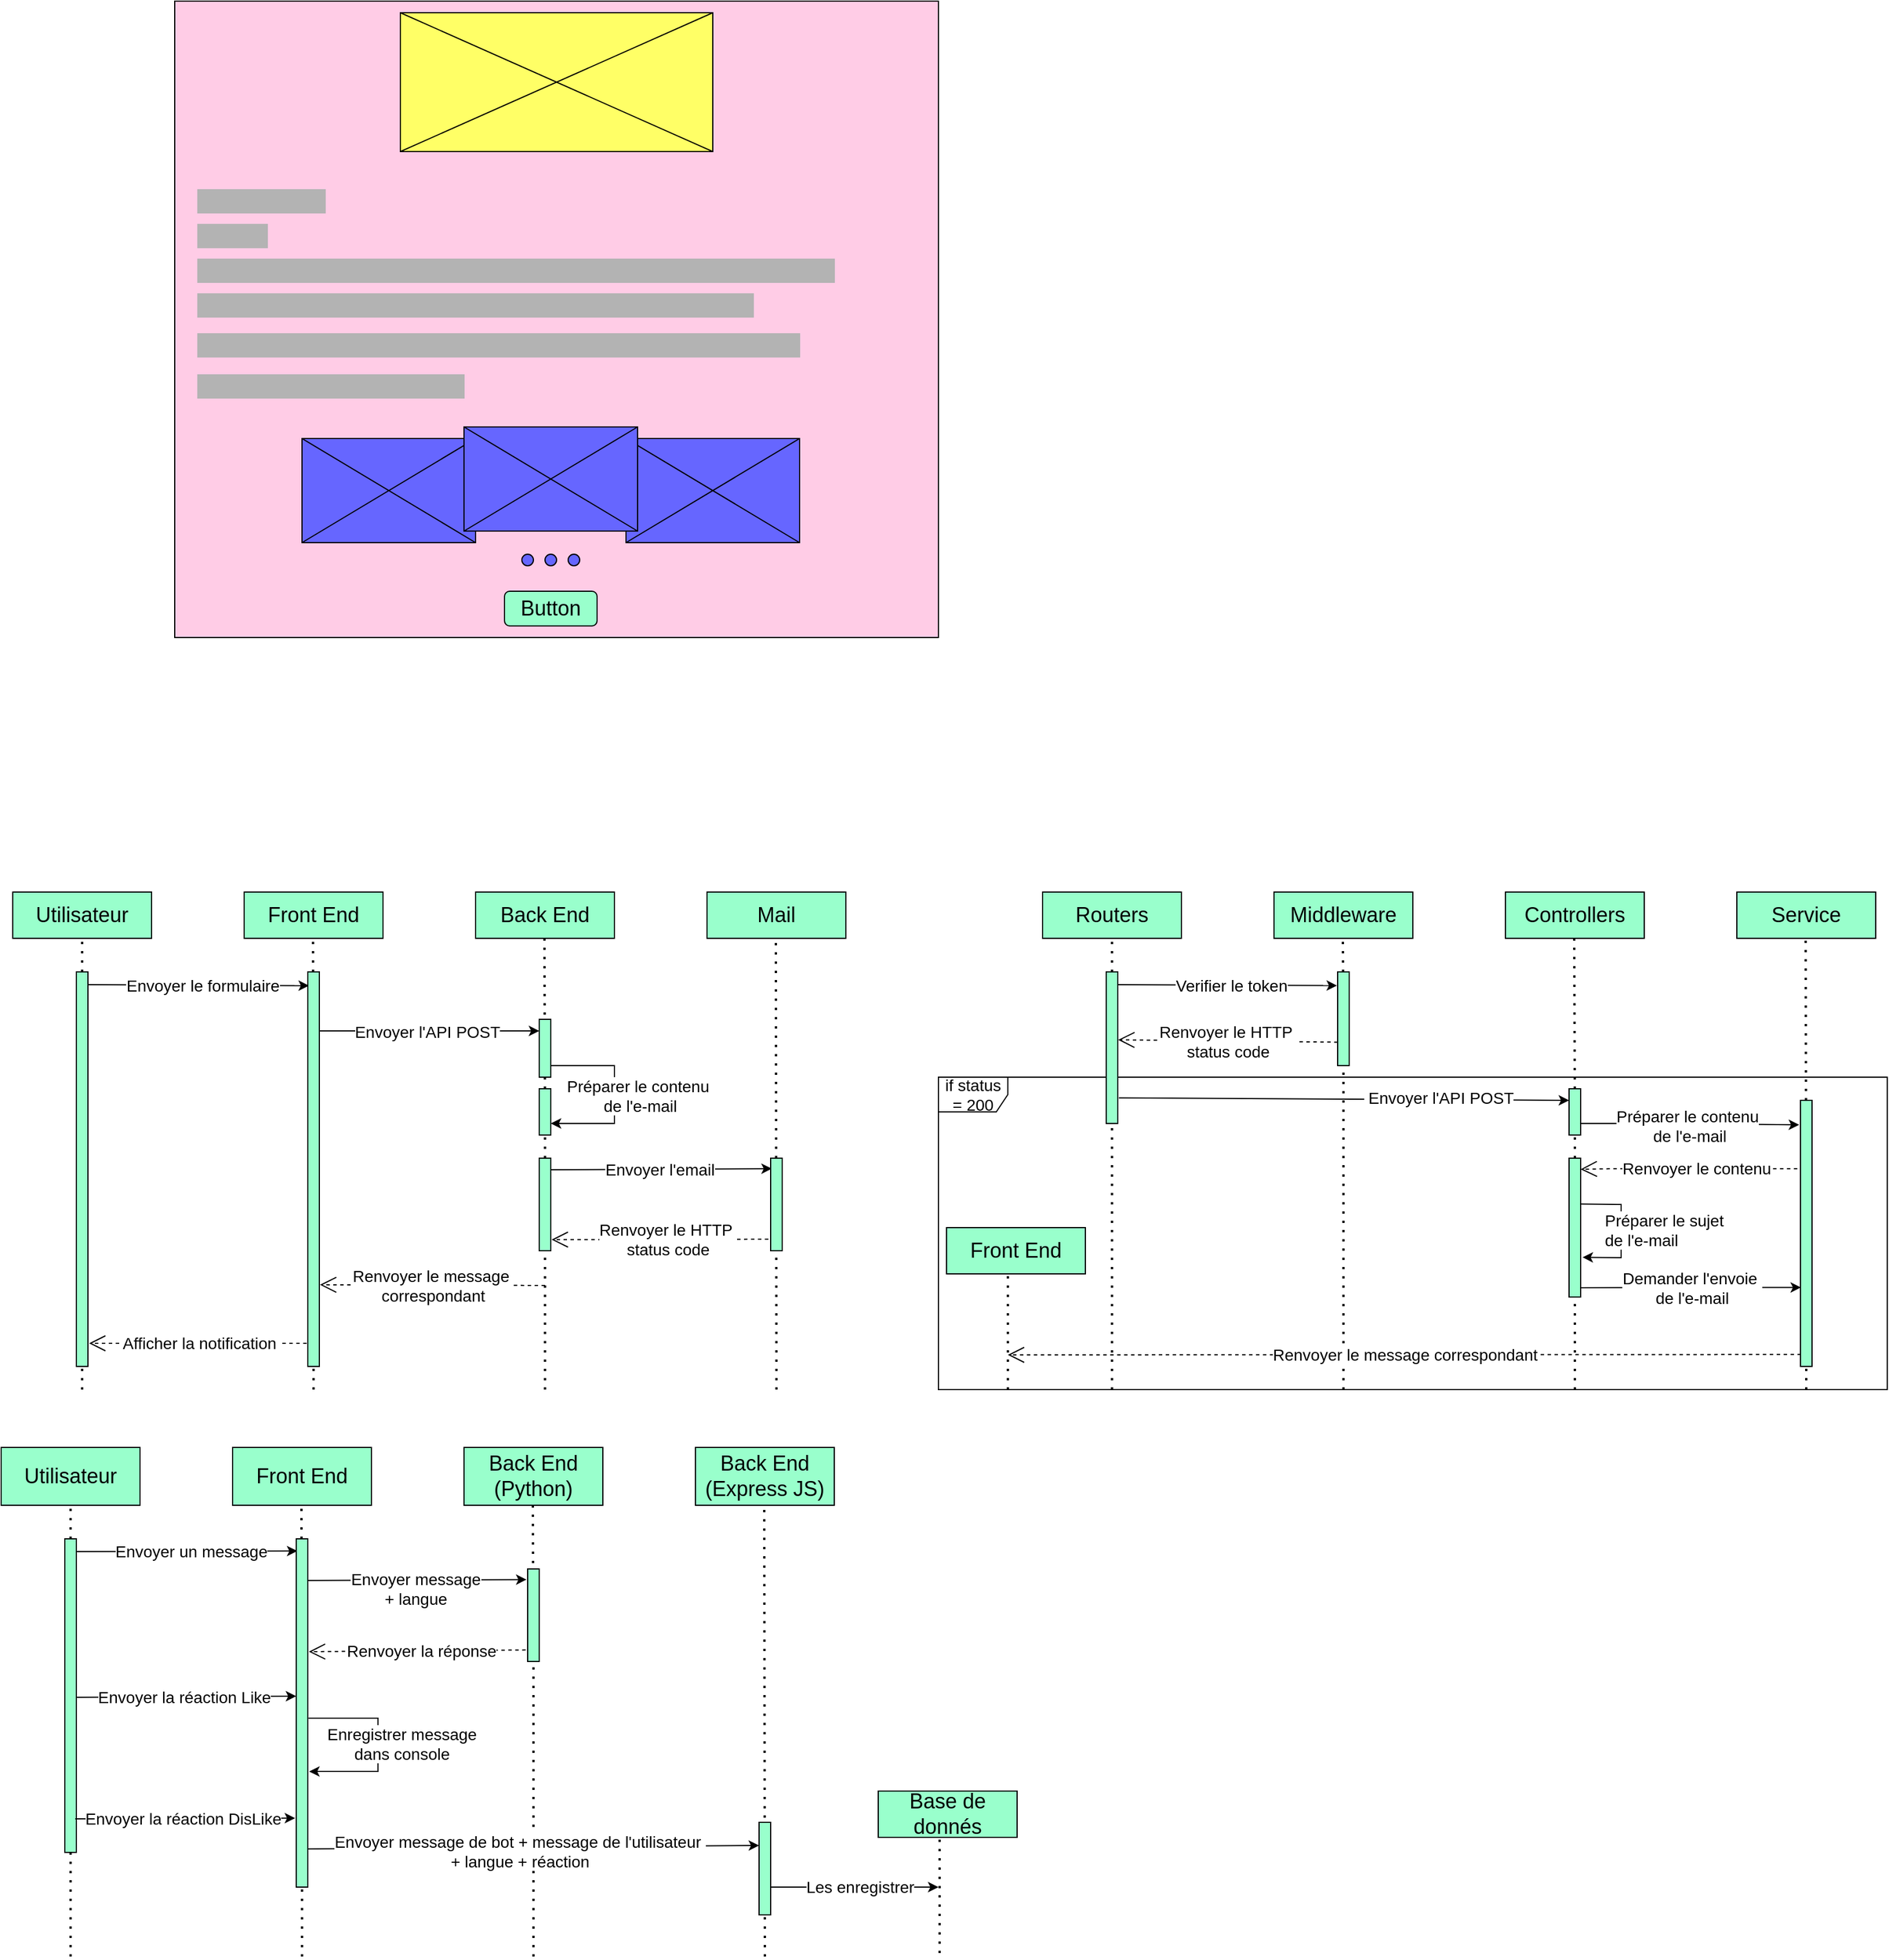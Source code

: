 <mxfile version="24.8.3">
  <diagram name="Page-1" id="DDaQgIQH233jBIQd-hjK">
    <mxGraphModel dx="1183" dy="573" grid="1" gridSize="10" guides="1" tooltips="1" connect="1" arrows="1" fold="1" page="1" pageScale="1" pageWidth="827" pageHeight="1169" math="0" shadow="0">
      <root>
        <mxCell id="0" />
        <mxCell id="1" parent="0" />
        <mxCell id="1QimMM6IlBY8U48vd7Y9-74" value="&lt;font style=&quot;font-size: 14px;&quot;&gt;Renvoyer le contenu&lt;/font&gt;" style="endArrow=open;endSize=12;dashed=1;html=1;rounded=0;entryX=1.073;entryY=0.88;entryDx=0;entryDy=0;entryPerimeter=0;" parent="1" edge="1">
          <mxGeometry width="160" relative="1" as="geometry">
            <mxPoint x="1634.27" y="1279.17" as="sourcePoint" />
            <mxPoint x="1435" y="1279.57" as="targetPoint" />
            <Array as="points">
              <mxPoint x="1459.27" y="1279.17" />
            </Array>
          </mxGeometry>
        </mxCell>
        <mxCell id="1QimMM6IlBY8U48vd7Y9-89" value="&lt;font style=&quot;font-size: 14px;&quot;&gt;if status = 200&lt;/font&gt;" style="shape=umlFrame;whiteSpace=wrap;html=1;pointerEvents=0;" parent="1" vertex="1">
          <mxGeometry x="880" y="1200" width="820" height="270" as="geometry" />
        </mxCell>
        <mxCell id="1QimMM6IlBY8U48vd7Y9-1" value="" style="rounded=0;whiteSpace=wrap;html=1;fillColor=#FFCCE6;" parent="1" vertex="1">
          <mxGeometry x="220" y="270" width="660" height="550" as="geometry" />
        </mxCell>
        <mxCell id="1QimMM6IlBY8U48vd7Y9-12" value="" style="rounded=0;whiteSpace=wrap;html=1;fillColor=#6666FF;" parent="1" vertex="1">
          <mxGeometry x="330" y="648" width="150" height="90" as="geometry" />
        </mxCell>
        <mxCell id="1QimMM6IlBY8U48vd7Y9-2" value="" style="rounded=0;whiteSpace=wrap;html=1;fillColor=#FFFF66;" parent="1" vertex="1">
          <mxGeometry x="415" y="280" width="270" height="120" as="geometry" />
        </mxCell>
        <mxCell id="1QimMM6IlBY8U48vd7Y9-3" value="" style="endArrow=none;html=1;rounded=0;exitX=0;exitY=1;exitDx=0;exitDy=0;entryX=1;entryY=0;entryDx=0;entryDy=0;" parent="1" source="1QimMM6IlBY8U48vd7Y9-2" target="1QimMM6IlBY8U48vd7Y9-2" edge="1">
          <mxGeometry width="50" height="50" relative="1" as="geometry">
            <mxPoint x="460" y="350" as="sourcePoint" />
            <mxPoint x="510" y="300" as="targetPoint" />
          </mxGeometry>
        </mxCell>
        <mxCell id="1QimMM6IlBY8U48vd7Y9-4" value="" style="endArrow=none;html=1;rounded=0;entryX=0;entryY=0;entryDx=0;entryDy=0;exitX=1;exitY=1;exitDx=0;exitDy=0;" parent="1" source="1QimMM6IlBY8U48vd7Y9-2" target="1QimMM6IlBY8U48vd7Y9-2" edge="1">
          <mxGeometry width="50" height="50" relative="1" as="geometry">
            <mxPoint x="540" y="380" as="sourcePoint" />
            <mxPoint x="590" y="330" as="targetPoint" />
          </mxGeometry>
        </mxCell>
        <mxCell id="1QimMM6IlBY8U48vd7Y9-5" value="" style="rounded=0;whiteSpace=wrap;html=1;strokeColor=#B3B3B3;fillColor=#B3B3B3;" parent="1" vertex="1">
          <mxGeometry x="240" y="433" width="110" height="20" as="geometry" />
        </mxCell>
        <mxCell id="1QimMM6IlBY8U48vd7Y9-6" value="" style="rounded=0;whiteSpace=wrap;html=1;strokeColor=#B3B3B3;fillColor=#B3B3B3;" parent="1" vertex="1">
          <mxGeometry x="240" y="463" width="60" height="20" as="geometry" />
        </mxCell>
        <mxCell id="1QimMM6IlBY8U48vd7Y9-7" value="" style="rounded=0;whiteSpace=wrap;html=1;strokeColor=#B3B3B3;fillColor=#B3B3B3;" parent="1" vertex="1">
          <mxGeometry x="240" y="493" width="550" height="20" as="geometry" />
        </mxCell>
        <mxCell id="1QimMM6IlBY8U48vd7Y9-8" value="" style="rounded=0;whiteSpace=wrap;html=1;fillColor=#B3B3B3;strokeColor=#B3B3B3;" parent="1" vertex="1">
          <mxGeometry x="240" y="523" width="480" height="20" as="geometry" />
        </mxCell>
        <mxCell id="1QimMM6IlBY8U48vd7Y9-9" value="" style="rounded=0;whiteSpace=wrap;html=1;fillColor=#B3B3B3;strokeColor=#B3B3B3;" parent="1" vertex="1">
          <mxGeometry x="240" y="557.5" width="520" height="20" as="geometry" />
        </mxCell>
        <mxCell id="1QimMM6IlBY8U48vd7Y9-10" value="" style="rounded=0;whiteSpace=wrap;html=1;fillColor=#B3B3B3;strokeColor=#B3B3B3;" parent="1" vertex="1">
          <mxGeometry x="240" y="593" width="230" height="20" as="geometry" />
        </mxCell>
        <mxCell id="1QimMM6IlBY8U48vd7Y9-13" value="" style="rounded=0;whiteSpace=wrap;html=1;fillColor=#6666FF;" parent="1" vertex="1">
          <mxGeometry x="610" y="648" width="150" height="90" as="geometry" />
        </mxCell>
        <mxCell id="1QimMM6IlBY8U48vd7Y9-15" value="" style="endArrow=none;html=1;rounded=0;exitX=0;exitY=1;exitDx=0;exitDy=0;entryX=1;entryY=0;entryDx=0;entryDy=0;" parent="1" source="1QimMM6IlBY8U48vd7Y9-12" target="1QimMM6IlBY8U48vd7Y9-12" edge="1">
          <mxGeometry width="50" height="50" relative="1" as="geometry">
            <mxPoint x="360" y="728" as="sourcePoint" />
            <mxPoint x="410" y="678" as="targetPoint" />
          </mxGeometry>
        </mxCell>
        <mxCell id="1QimMM6IlBY8U48vd7Y9-16" value="" style="endArrow=none;html=1;rounded=0;exitX=0;exitY=1;exitDx=0;exitDy=0;entryX=1;entryY=0;entryDx=0;entryDy=0;" parent="1" edge="1">
          <mxGeometry width="50" height="50" relative="1" as="geometry">
            <mxPoint x="610" y="738" as="sourcePoint" />
            <mxPoint x="760" y="648" as="targetPoint" />
          </mxGeometry>
        </mxCell>
        <mxCell id="1QimMM6IlBY8U48vd7Y9-20" value="" style="endArrow=none;html=1;rounded=0;exitX=1;exitY=1;exitDx=0;exitDy=0;entryX=0;entryY=0;entryDx=0;entryDy=0;" parent="1" source="1QimMM6IlBY8U48vd7Y9-13" target="1QimMM6IlBY8U48vd7Y9-13" edge="1">
          <mxGeometry width="50" height="50" relative="1" as="geometry">
            <mxPoint x="780" y="748" as="sourcePoint" />
            <mxPoint x="630" y="658" as="targetPoint" />
          </mxGeometry>
        </mxCell>
        <mxCell id="1QimMM6IlBY8U48vd7Y9-11" value="" style="rounded=0;whiteSpace=wrap;html=1;fillColor=#6666FF;" parent="1" vertex="1">
          <mxGeometry x="470" y="638" width="150" height="90" as="geometry" />
        </mxCell>
        <mxCell id="1QimMM6IlBY8U48vd7Y9-17" value="" style="endArrow=none;html=1;rounded=0;exitX=0;exitY=1;exitDx=0;exitDy=0;entryX=1;entryY=0;entryDx=0;entryDy=0;" parent="1" target="1QimMM6IlBY8U48vd7Y9-11" edge="1">
          <mxGeometry width="50" height="50" relative="1" as="geometry">
            <mxPoint x="470" y="728" as="sourcePoint" />
            <mxPoint x="620" y="638" as="targetPoint" />
          </mxGeometry>
        </mxCell>
        <mxCell id="1QimMM6IlBY8U48vd7Y9-18" value="" style="endArrow=none;html=1;rounded=0;exitX=1;exitY=1;exitDx=0;exitDy=0;entryX=0;entryY=0;entryDx=0;entryDy=0;" parent="1" source="1QimMM6IlBY8U48vd7Y9-12" target="1QimMM6IlBY8U48vd7Y9-12" edge="1">
          <mxGeometry width="50" height="50" relative="1" as="geometry">
            <mxPoint x="360" y="718" as="sourcePoint" />
            <mxPoint x="410" y="668" as="targetPoint" />
          </mxGeometry>
        </mxCell>
        <mxCell id="1QimMM6IlBY8U48vd7Y9-19" value="" style="endArrow=none;html=1;rounded=0;exitX=1;exitY=1;exitDx=0;exitDy=0;entryX=0;entryY=0;entryDx=0;entryDy=0;" parent="1" edge="1">
          <mxGeometry width="50" height="50" relative="1" as="geometry">
            <mxPoint x="620" y="728" as="sourcePoint" />
            <mxPoint x="470" y="638" as="targetPoint" />
          </mxGeometry>
        </mxCell>
        <mxCell id="1QimMM6IlBY8U48vd7Y9-25" value="" style="group;fillColor=none;strokeColor=#FFCCE6;" parent="1" vertex="1" connectable="0">
          <mxGeometry x="520" y="748" width="50" height="10" as="geometry" />
        </mxCell>
        <mxCell id="1QimMM6IlBY8U48vd7Y9-21" value="" style="ellipse;whiteSpace=wrap;html=1;aspect=fixed;fillColor=#6666FF;" parent="1QimMM6IlBY8U48vd7Y9-25" vertex="1">
          <mxGeometry width="10" height="10" as="geometry" />
        </mxCell>
        <mxCell id="1QimMM6IlBY8U48vd7Y9-22" value="" style="ellipse;whiteSpace=wrap;html=1;aspect=fixed;fillColor=#6666FF;" parent="1QimMM6IlBY8U48vd7Y9-25" vertex="1">
          <mxGeometry x="20" width="10" height="10" as="geometry" />
        </mxCell>
        <mxCell id="1QimMM6IlBY8U48vd7Y9-23" value="" style="ellipse;whiteSpace=wrap;html=1;aspect=fixed;fillColor=#6666FF;" parent="1QimMM6IlBY8U48vd7Y9-25" vertex="1">
          <mxGeometry x="40" width="10" height="10" as="geometry" />
        </mxCell>
        <mxCell id="1QimMM6IlBY8U48vd7Y9-26" value="&lt;font style=&quot;font-size: 18px;&quot;&gt;Button&lt;/font&gt;" style="rounded=1;whiteSpace=wrap;html=1;fillColor=#99FFCC;" parent="1" vertex="1">
          <mxGeometry x="505" y="780" width="80" height="30" as="geometry" />
        </mxCell>
        <mxCell id="1QimMM6IlBY8U48vd7Y9-28" value="&lt;font style=&quot;font-size: 18px;&quot;&gt;Utilisateur&lt;/font&gt;" style="rounded=0;whiteSpace=wrap;html=1;fillColor=#99FFCC;" parent="1" vertex="1">
          <mxGeometry x="80" y="1040" width="120" height="40" as="geometry" />
        </mxCell>
        <mxCell id="1QimMM6IlBY8U48vd7Y9-29" value="&lt;font style=&quot;font-size: 18px;&quot;&gt;Front End&lt;/font&gt;" style="rounded=0;whiteSpace=wrap;html=1;fillColor=#99FFCC;" parent="1" vertex="1">
          <mxGeometry x="280" y="1040" width="120" height="40" as="geometry" />
        </mxCell>
        <mxCell id="1QimMM6IlBY8U48vd7Y9-30" value="&lt;font style=&quot;font-size: 18px;&quot;&gt;Back End&lt;/font&gt;" style="rounded=0;whiteSpace=wrap;html=1;fillColor=#99FFCC;" parent="1" vertex="1">
          <mxGeometry x="480" y="1040" width="120" height="40" as="geometry" />
        </mxCell>
        <mxCell id="1QimMM6IlBY8U48vd7Y9-31" value="&lt;font style=&quot;font-size: 18px;&quot;&gt;Mail&lt;/font&gt;" style="rounded=0;whiteSpace=wrap;html=1;fillColor=#99FFCC;" parent="1" vertex="1">
          <mxGeometry x="680" y="1040" width="120" height="40" as="geometry" />
        </mxCell>
        <mxCell id="1QimMM6IlBY8U48vd7Y9-32" value="" style="endArrow=none;dashed=1;html=1;dashPattern=1 3;strokeWidth=2;rounded=0;" parent="1" source="1QimMM6IlBY8U48vd7Y9-47" edge="1">
          <mxGeometry width="50" height="50" relative="1" as="geometry">
            <mxPoint x="140" y="1470" as="sourcePoint" />
            <mxPoint x="140" y="1080" as="targetPoint" />
          </mxGeometry>
        </mxCell>
        <mxCell id="1QimMM6IlBY8U48vd7Y9-33" value="" style="endArrow=none;dashed=1;html=1;dashPattern=1 3;strokeWidth=2;rounded=0;" parent="1" source="1QimMM6IlBY8U48vd7Y9-49" edge="1">
          <mxGeometry width="50" height="50" relative="1" as="geometry">
            <mxPoint x="340" y="1470" as="sourcePoint" />
            <mxPoint x="339.5" y="1080" as="targetPoint" />
          </mxGeometry>
        </mxCell>
        <mxCell id="1QimMM6IlBY8U48vd7Y9-34" value="" style="endArrow=none;dashed=1;html=1;dashPattern=1 3;strokeWidth=2;rounded=0;" parent="1" source="1QimMM6IlBY8U48vd7Y9-53" edge="1">
          <mxGeometry width="50" height="50" relative="1" as="geometry">
            <mxPoint x="540" y="1470" as="sourcePoint" />
            <mxPoint x="539.5" y="1080" as="targetPoint" />
          </mxGeometry>
        </mxCell>
        <mxCell id="1QimMM6IlBY8U48vd7Y9-35" value="" style="endArrow=none;dashed=1;html=1;dashPattern=1 3;strokeWidth=2;rounded=0;" parent="1" edge="1">
          <mxGeometry width="50" height="50" relative="1" as="geometry">
            <mxPoint x="740" y="1470" as="sourcePoint" />
            <mxPoint x="739.5" y="1080" as="targetPoint" />
          </mxGeometry>
        </mxCell>
        <mxCell id="1QimMM6IlBY8U48vd7Y9-36" value="" style="endArrow=classic;html=1;rounded=0;entryX=0.1;entryY=0.035;entryDx=0;entryDy=0;entryPerimeter=0;" parent="1" target="1QimMM6IlBY8U48vd7Y9-49" edge="1">
          <mxGeometry width="50" height="50" relative="1" as="geometry">
            <mxPoint x="140" y="1120" as="sourcePoint" />
            <mxPoint x="340" y="1120" as="targetPoint" />
          </mxGeometry>
        </mxCell>
        <mxCell id="1QimMM6IlBY8U48vd7Y9-37" value="&lt;font style=&quot;font-size: 14px;&quot;&gt;Envoyer le formulaire&lt;/font&gt;" style="edgeLabel;html=1;align=center;verticalAlign=middle;resizable=0;points=[];" parent="1QimMM6IlBY8U48vd7Y9-36" vertex="1" connectable="0">
          <mxGeometry x="0.06" relative="1" as="geometry">
            <mxPoint as="offset" />
          </mxGeometry>
        </mxCell>
        <mxCell id="1QimMM6IlBY8U48vd7Y9-38" value="" style="endArrow=classic;html=1;rounded=0;entryX=0;entryY=0.2;entryDx=0;entryDy=0;entryPerimeter=0;" parent="1" target="1QimMM6IlBY8U48vd7Y9-52" edge="1">
          <mxGeometry width="50" height="50" relative="1" as="geometry">
            <mxPoint x="340" y="1160" as="sourcePoint" />
            <mxPoint x="540" y="1160" as="targetPoint" />
          </mxGeometry>
        </mxCell>
        <mxCell id="1QimMM6IlBY8U48vd7Y9-39" value="&lt;font style=&quot;font-size: 14px;&quot;&gt;Envoyer l&#39;API POST&lt;/font&gt;" style="edgeLabel;html=1;align=center;verticalAlign=middle;resizable=0;points=[];" parent="1QimMM6IlBY8U48vd7Y9-38" vertex="1" connectable="0">
          <mxGeometry x="-0.21" y="-1" relative="1" as="geometry">
            <mxPoint x="21" as="offset" />
          </mxGeometry>
        </mxCell>
        <mxCell id="1QimMM6IlBY8U48vd7Y9-40" value="" style="endArrow=classic;html=1;rounded=0;entryX=1;entryY=0.75;entryDx=0;entryDy=0;" parent="1" target="1QimMM6IlBY8U48vd7Y9-53" edge="1">
          <mxGeometry width="50" height="50" relative="1" as="geometry">
            <mxPoint x="540" y="1190" as="sourcePoint" />
            <mxPoint x="540" y="1240" as="targetPoint" />
            <Array as="points">
              <mxPoint x="600" y="1190" />
              <mxPoint x="600" y="1240" />
            </Array>
          </mxGeometry>
        </mxCell>
        <mxCell id="1QimMM6IlBY8U48vd7Y9-41" value="&lt;font style=&quot;font-size: 14px;&quot;&gt;Préparer le contenu&lt;/font&gt;&lt;div&gt;&lt;font style=&quot;font-size: 14px;&quot;&gt;&amp;nbsp;de l&#39;e-mail&lt;/font&gt;&lt;/div&gt;" style="edgeLabel;html=1;align=center;verticalAlign=middle;resizable=0;points=[];" parent="1QimMM6IlBY8U48vd7Y9-40" vertex="1" connectable="0">
          <mxGeometry x="0.035" y="-1" relative="1" as="geometry">
            <mxPoint x="21" as="offset" />
          </mxGeometry>
        </mxCell>
        <mxCell id="1QimMM6IlBY8U48vd7Y9-42" value="" style="endArrow=classic;html=1;rounded=0;entryX=0.1;entryY=0.113;entryDx=0;entryDy=0;entryPerimeter=0;" parent="1" target="1QimMM6IlBY8U48vd7Y9-51" edge="1">
          <mxGeometry width="50" height="50" relative="1" as="geometry">
            <mxPoint x="540" y="1280" as="sourcePoint" />
            <mxPoint x="730" y="1280" as="targetPoint" />
          </mxGeometry>
        </mxCell>
        <mxCell id="1QimMM6IlBY8U48vd7Y9-43" value="&lt;font style=&quot;font-size: 14px;&quot;&gt;Envoyer l&#39;email&lt;/font&gt;" style="edgeLabel;html=1;align=center;verticalAlign=middle;resizable=0;points=[];" parent="1QimMM6IlBY8U48vd7Y9-42" vertex="1" connectable="0">
          <mxGeometry x="-0.13" y="-4" relative="1" as="geometry">
            <mxPoint x="13" y="-4" as="offset" />
          </mxGeometry>
        </mxCell>
        <mxCell id="1QimMM6IlBY8U48vd7Y9-44" value="&lt;font style=&quot;font-size: 14px;&quot;&gt;Renvoyer le HTTP&amp;nbsp;&lt;/font&gt;&lt;div&gt;&lt;font style=&quot;font-size: 14px;&quot;&gt;status code&lt;/font&gt;&lt;/div&gt;" style="endArrow=open;endSize=12;dashed=1;html=1;rounded=0;entryX=1.073;entryY=0.88;entryDx=0;entryDy=0;entryPerimeter=0;" parent="1" target="1QimMM6IlBY8U48vd7Y9-55" edge="1">
          <mxGeometry width="160" relative="1" as="geometry">
            <mxPoint x="745" y="1340" as="sourcePoint" />
            <mxPoint x="540" y="1340" as="targetPoint" />
          </mxGeometry>
        </mxCell>
        <mxCell id="1QimMM6IlBY8U48vd7Y9-45" value="&lt;font style=&quot;font-size: 14px;&quot;&gt;Renvoyer le message&amp;nbsp;&lt;/font&gt;&lt;div&gt;&lt;font style=&quot;font-size: 14px;&quot;&gt;correspondant&lt;/font&gt;&lt;/div&gt;" style="endArrow=open;endSize=12;dashed=1;html=1;rounded=0;entryX=1.055;entryY=0.793;entryDx=0;entryDy=0;entryPerimeter=0;" parent="1" target="1QimMM6IlBY8U48vd7Y9-49" edge="1">
          <mxGeometry width="160" relative="1" as="geometry">
            <mxPoint x="540" y="1380" as="sourcePoint" />
            <mxPoint x="350" y="1380" as="targetPoint" />
            <mxPoint as="offset" />
          </mxGeometry>
        </mxCell>
        <mxCell id="1QimMM6IlBY8U48vd7Y9-46" value="&lt;font style=&quot;font-size: 14px;&quot;&gt;Afficher la notification&amp;nbsp;&lt;/font&gt;" style="endArrow=open;endSize=12;dashed=1;html=1;rounded=0;" parent="1" edge="1">
          <mxGeometry width="160" relative="1" as="geometry">
            <mxPoint x="340" y="1430" as="sourcePoint" />
            <mxPoint x="146" y="1430" as="targetPoint" />
            <mxPoint as="offset" />
          </mxGeometry>
        </mxCell>
        <mxCell id="1QimMM6IlBY8U48vd7Y9-48" value="" style="endArrow=none;dashed=1;html=1;dashPattern=1 3;strokeWidth=2;rounded=0;" parent="1" target="1QimMM6IlBY8U48vd7Y9-47" edge="1">
          <mxGeometry width="50" height="50" relative="1" as="geometry">
            <mxPoint x="140" y="1470" as="sourcePoint" />
            <mxPoint x="140" y="1080" as="targetPoint" />
          </mxGeometry>
        </mxCell>
        <mxCell id="1QimMM6IlBY8U48vd7Y9-47" value="" style="rounded=0;whiteSpace=wrap;html=1;fillColor=#99FFCC;" parent="1" vertex="1">
          <mxGeometry x="135" y="1109" width="10" height="341" as="geometry" />
        </mxCell>
        <mxCell id="1QimMM6IlBY8U48vd7Y9-50" value="" style="endArrow=none;dashed=1;html=1;dashPattern=1 3;strokeWidth=2;rounded=0;" parent="1" target="1QimMM6IlBY8U48vd7Y9-49" edge="1">
          <mxGeometry width="50" height="50" relative="1" as="geometry">
            <mxPoint x="340" y="1470" as="sourcePoint" />
            <mxPoint x="339.5" y="1080" as="targetPoint" />
          </mxGeometry>
        </mxCell>
        <mxCell id="1QimMM6IlBY8U48vd7Y9-49" value="" style="rounded=0;whiteSpace=wrap;html=1;fillColor=#99FFCC;" parent="1" vertex="1">
          <mxGeometry x="335" y="1109" width="10" height="341" as="geometry" />
        </mxCell>
        <mxCell id="1QimMM6IlBY8U48vd7Y9-51" value="" style="rounded=0;whiteSpace=wrap;html=1;fillColor=#99FFCC;" parent="1" vertex="1">
          <mxGeometry x="735" y="1270" width="10" height="80" as="geometry" />
        </mxCell>
        <mxCell id="1QimMM6IlBY8U48vd7Y9-52" value="" style="rounded=0;whiteSpace=wrap;html=1;fillColor=#99FFCC;" parent="1" vertex="1">
          <mxGeometry x="535" y="1150" width="10" height="50" as="geometry" />
        </mxCell>
        <mxCell id="1QimMM6IlBY8U48vd7Y9-54" value="" style="endArrow=none;dashed=1;html=1;dashPattern=1 3;strokeWidth=2;rounded=0;" parent="1" source="1QimMM6IlBY8U48vd7Y9-55" target="1QimMM6IlBY8U48vd7Y9-53" edge="1">
          <mxGeometry width="50" height="50" relative="1" as="geometry">
            <mxPoint x="540" y="1470" as="sourcePoint" />
            <mxPoint x="539.5" y="1080" as="targetPoint" />
          </mxGeometry>
        </mxCell>
        <mxCell id="1QimMM6IlBY8U48vd7Y9-53" value="" style="rounded=0;whiteSpace=wrap;html=1;fillColor=#99FFCC;" parent="1" vertex="1">
          <mxGeometry x="535" y="1210" width="10" height="40" as="geometry" />
        </mxCell>
        <mxCell id="1QimMM6IlBY8U48vd7Y9-56" value="" style="endArrow=none;dashed=1;html=1;dashPattern=1 3;strokeWidth=2;rounded=0;" parent="1" target="1QimMM6IlBY8U48vd7Y9-55" edge="1">
          <mxGeometry width="50" height="50" relative="1" as="geometry">
            <mxPoint x="540" y="1470" as="sourcePoint" />
            <mxPoint x="540" y="1250" as="targetPoint" />
          </mxGeometry>
        </mxCell>
        <mxCell id="1QimMM6IlBY8U48vd7Y9-55" value="" style="rounded=0;whiteSpace=wrap;html=1;fillColor=#99FFCC;" parent="1" vertex="1">
          <mxGeometry x="535" y="1270" width="10" height="80" as="geometry" />
        </mxCell>
        <mxCell id="1QimMM6IlBY8U48vd7Y9-58" value="&lt;font style=&quot;font-size: 18px;&quot;&gt;Routers&lt;/font&gt;" style="rounded=0;whiteSpace=wrap;html=1;fillColor=#99FFCC;" parent="1" vertex="1">
          <mxGeometry x="970" y="1040" width="120" height="40" as="geometry" />
        </mxCell>
        <mxCell id="1QimMM6IlBY8U48vd7Y9-59" value="&lt;font style=&quot;font-size: 18px;&quot;&gt;Middleware&lt;/font&gt;" style="rounded=0;whiteSpace=wrap;html=1;fillColor=#99FFCC;" parent="1" vertex="1">
          <mxGeometry x="1170" y="1040" width="120" height="40" as="geometry" />
        </mxCell>
        <mxCell id="1QimMM6IlBY8U48vd7Y9-60" value="&lt;font style=&quot;font-size: 18px;&quot;&gt;Controllers&lt;/font&gt;" style="rounded=0;whiteSpace=wrap;html=1;fillColor=#99FFCC;" parent="1" vertex="1">
          <mxGeometry x="1370" y="1040" width="120" height="40" as="geometry" />
        </mxCell>
        <mxCell id="1QimMM6IlBY8U48vd7Y9-61" value="&lt;font style=&quot;font-size: 18px;&quot;&gt;Service&lt;/font&gt;" style="rounded=0;whiteSpace=wrap;html=1;fillColor=#99FFCC;" parent="1" vertex="1">
          <mxGeometry x="1570" y="1040" width="120" height="40" as="geometry" />
        </mxCell>
        <mxCell id="1QimMM6IlBY8U48vd7Y9-62" value="" style="endArrow=none;dashed=1;html=1;dashPattern=1 3;strokeWidth=2;rounded=0;" parent="1" source="1QimMM6IlBY8U48vd7Y9-78" edge="1">
          <mxGeometry width="50" height="50" relative="1" as="geometry">
            <mxPoint x="1030" y="1470" as="sourcePoint" />
            <mxPoint x="1030" y="1080" as="targetPoint" />
          </mxGeometry>
        </mxCell>
        <mxCell id="1QimMM6IlBY8U48vd7Y9-63" value="" style="endArrow=none;dashed=1;html=1;dashPattern=1 3;strokeWidth=2;rounded=0;" parent="1" source="1QimMM6IlBY8U48vd7Y9-80" edge="1">
          <mxGeometry width="50" height="50" relative="1" as="geometry">
            <mxPoint x="1230" y="1470" as="sourcePoint" />
            <mxPoint x="1229.5" y="1080" as="targetPoint" />
          </mxGeometry>
        </mxCell>
        <mxCell id="1QimMM6IlBY8U48vd7Y9-64" value="" style="endArrow=none;dashed=1;html=1;dashPattern=1 3;strokeWidth=2;rounded=0;" parent="1" source="1QimMM6IlBY8U48vd7Y9-84" edge="1">
          <mxGeometry width="50" height="50" relative="1" as="geometry">
            <mxPoint x="1430" y="1470" as="sourcePoint" />
            <mxPoint x="1429.5" y="1080" as="targetPoint" />
          </mxGeometry>
        </mxCell>
        <mxCell id="1QimMM6IlBY8U48vd7Y9-65" value="" style="endArrow=none;dashed=1;html=1;dashPattern=1 3;strokeWidth=2;rounded=0;" parent="1" source="1QimMM6IlBY8U48vd7Y9-81" edge="1">
          <mxGeometry width="50" height="50" relative="1" as="geometry">
            <mxPoint x="1630" y="1470" as="sourcePoint" />
            <mxPoint x="1629.5" y="1080" as="targetPoint" />
          </mxGeometry>
        </mxCell>
        <mxCell id="1QimMM6IlBY8U48vd7Y9-66" value="" style="endArrow=classic;html=1;rounded=0;entryX=-0.054;entryY=0.146;entryDx=0;entryDy=0;entryPerimeter=0;" parent="1" target="1QimMM6IlBY8U48vd7Y9-80" edge="1">
          <mxGeometry width="50" height="50" relative="1" as="geometry">
            <mxPoint x="1030" y="1120" as="sourcePoint" />
            <mxPoint x="1220" y="1120" as="targetPoint" />
          </mxGeometry>
        </mxCell>
        <mxCell id="1QimMM6IlBY8U48vd7Y9-67" value="&lt;font style=&quot;font-size: 14px;&quot;&gt;Verifier le token&lt;/font&gt;" style="edgeLabel;html=1;align=center;verticalAlign=middle;resizable=0;points=[];" parent="1QimMM6IlBY8U48vd7Y9-66" vertex="1" connectable="0">
          <mxGeometry x="0.06" relative="1" as="geometry">
            <mxPoint as="offset" />
          </mxGeometry>
        </mxCell>
        <mxCell id="1QimMM6IlBY8U48vd7Y9-70" value="" style="endArrow=classic;html=1;rounded=0;entryX=-0.116;entryY=0.092;entryDx=0;entryDy=0;entryPerimeter=0;" parent="1" target="1QimMM6IlBY8U48vd7Y9-81" edge="1">
          <mxGeometry width="50" height="50" relative="1" as="geometry">
            <mxPoint x="1430" y="1240" as="sourcePoint" />
            <mxPoint x="1620" y="1240" as="targetPoint" />
            <Array as="points">
              <mxPoint x="1490" y="1240" />
            </Array>
          </mxGeometry>
        </mxCell>
        <mxCell id="1QimMM6IlBY8U48vd7Y9-71" value="&lt;font style=&quot;font-size: 14px;&quot;&gt;Préparer le contenu&lt;/font&gt;&lt;div&gt;&lt;font style=&quot;font-size: 14px;&quot;&gt;&amp;nbsp;de l&#39;e-mail&lt;/font&gt;&lt;/div&gt;" style="edgeLabel;html=1;align=center;verticalAlign=middle;resizable=0;points=[];" parent="1QimMM6IlBY8U48vd7Y9-70" vertex="1" connectable="0">
          <mxGeometry x="0.035" y="-1" relative="1" as="geometry">
            <mxPoint x="-4" as="offset" />
          </mxGeometry>
        </mxCell>
        <mxCell id="1QimMM6IlBY8U48vd7Y9-72" value="" style="endArrow=classic;html=1;rounded=0;entryX=0.042;entryY=0.703;entryDx=0;entryDy=0;entryPerimeter=0;" parent="1" target="1QimMM6IlBY8U48vd7Y9-81" edge="1">
          <mxGeometry width="50" height="50" relative="1" as="geometry">
            <mxPoint x="1435" y="1381.96" as="sourcePoint" />
            <mxPoint x="1631" y="1381" as="targetPoint" />
          </mxGeometry>
        </mxCell>
        <mxCell id="1QimMM6IlBY8U48vd7Y9-73" value="&lt;font style=&quot;font-size: 14px;&quot;&gt;Demander l&#39;envoie&amp;nbsp;&lt;/font&gt;&lt;div&gt;&lt;font style=&quot;font-size: 14px;&quot;&gt;de l&#39;e-mail&lt;/font&gt;&lt;/div&gt;" style="edgeLabel;html=1;align=center;verticalAlign=middle;resizable=0;points=[];" parent="1QimMM6IlBY8U48vd7Y9-72" vertex="1" connectable="0">
          <mxGeometry x="-0.13" y="-4" relative="1" as="geometry">
            <mxPoint x="13" y="-4" as="offset" />
          </mxGeometry>
        </mxCell>
        <mxCell id="1QimMM6IlBY8U48vd7Y9-77" value="" style="endArrow=none;dashed=1;html=1;dashPattern=1 3;strokeWidth=2;rounded=0;" parent="1" target="1QimMM6IlBY8U48vd7Y9-78" edge="1">
          <mxGeometry width="50" height="50" relative="1" as="geometry">
            <mxPoint x="1030" y="1470" as="sourcePoint" />
            <mxPoint x="1030" y="1080" as="targetPoint" />
          </mxGeometry>
        </mxCell>
        <mxCell id="1QimMM6IlBY8U48vd7Y9-78" value="" style="rounded=0;whiteSpace=wrap;html=1;fillColor=#99FFCC;" parent="1" vertex="1">
          <mxGeometry x="1025" y="1109" width="10" height="131" as="geometry" />
        </mxCell>
        <mxCell id="1QimMM6IlBY8U48vd7Y9-79" value="" style="endArrow=none;dashed=1;html=1;dashPattern=1 3;strokeWidth=2;rounded=0;" parent="1" target="1QimMM6IlBY8U48vd7Y9-80" edge="1">
          <mxGeometry width="50" height="50" relative="1" as="geometry">
            <mxPoint x="1230" y="1470" as="sourcePoint" />
            <mxPoint x="1229.5" y="1080" as="targetPoint" />
          </mxGeometry>
        </mxCell>
        <mxCell id="1QimMM6IlBY8U48vd7Y9-80" value="" style="rounded=0;whiteSpace=wrap;html=1;fillColor=#99FFCC;" parent="1" vertex="1">
          <mxGeometry x="1225" y="1109" width="10" height="81" as="geometry" />
        </mxCell>
        <mxCell id="1QimMM6IlBY8U48vd7Y9-83" value="" style="endArrow=none;dashed=1;html=1;dashPattern=1 3;strokeWidth=2;rounded=0;" parent="1" source="1QimMM6IlBY8U48vd7Y9-86" target="1QimMM6IlBY8U48vd7Y9-84" edge="1">
          <mxGeometry width="50" height="50" relative="1" as="geometry">
            <mxPoint x="1430" y="1470" as="sourcePoint" />
            <mxPoint x="1429.5" y="1080" as="targetPoint" />
          </mxGeometry>
        </mxCell>
        <mxCell id="1QimMM6IlBY8U48vd7Y9-84" value="" style="rounded=0;whiteSpace=wrap;html=1;fillColor=#99FFCC;" parent="1" vertex="1">
          <mxGeometry x="1425" y="1210" width="10" height="40" as="geometry" />
        </mxCell>
        <mxCell id="1QimMM6IlBY8U48vd7Y9-85" value="" style="endArrow=none;dashed=1;html=1;dashPattern=1 3;strokeWidth=2;rounded=0;" parent="1" target="1QimMM6IlBY8U48vd7Y9-86" edge="1">
          <mxGeometry width="50" height="50" relative="1" as="geometry">
            <mxPoint x="1430" y="1470" as="sourcePoint" />
            <mxPoint x="1430" y="1250" as="targetPoint" />
          </mxGeometry>
        </mxCell>
        <mxCell id="1QimMM6IlBY8U48vd7Y9-86" value="" style="rounded=0;whiteSpace=wrap;html=1;fillColor=#99FFCC;" parent="1" vertex="1">
          <mxGeometry x="1425" y="1270" width="10" height="120" as="geometry" />
        </mxCell>
        <mxCell id="1QimMM6IlBY8U48vd7Y9-88" value="&lt;font style=&quot;font-size: 14px;&quot;&gt;Renvoyer le HTTP&amp;nbsp;&lt;/font&gt;&lt;div&gt;&lt;font style=&quot;font-size: 14px;&quot;&gt;status code&lt;/font&gt;&lt;/div&gt;" style="endArrow=open;endSize=12;dashed=1;html=1;rounded=0;entryX=1.034;entryY=0.448;entryDx=0;entryDy=0;entryPerimeter=0;exitX=0;exitY=0.75;exitDx=0;exitDy=0;" parent="1" source="1QimMM6IlBY8U48vd7Y9-80" target="1QimMM6IlBY8U48vd7Y9-78" edge="1">
          <mxGeometry width="160" relative="1" as="geometry">
            <mxPoint x="1220" y="1168" as="sourcePoint" />
            <mxPoint x="1035" y="1168" as="targetPoint" />
          </mxGeometry>
        </mxCell>
        <mxCell id="1QimMM6IlBY8U48vd7Y9-68" value="" style="endArrow=classic;html=1;rounded=0;exitX=1.093;exitY=0.831;exitDx=0;exitDy=0;exitPerimeter=0;" parent="1" source="1QimMM6IlBY8U48vd7Y9-78" edge="1">
          <mxGeometry width="50" height="50" relative="1" as="geometry">
            <mxPoint x="1040.0" y="1220.004" as="sourcePoint" />
            <mxPoint x="1425" y="1220" as="targetPoint" />
          </mxGeometry>
        </mxCell>
        <mxCell id="1QimMM6IlBY8U48vd7Y9-69" value="&lt;font style=&quot;font-size: 14px;&quot;&gt;&amp;nbsp;Envoyer l&#39;API POST&lt;/font&gt;" style="edgeLabel;html=1;align=center;verticalAlign=middle;resizable=0;points=[];" parent="1QimMM6IlBY8U48vd7Y9-68" vertex="1" connectable="0">
          <mxGeometry x="-0.21" y="-1" relative="1" as="geometry">
            <mxPoint x="122" y="-2" as="offset" />
          </mxGeometry>
        </mxCell>
        <mxCell id="1QimMM6IlBY8U48vd7Y9-92" value="" style="endArrow=none;dashed=1;html=1;dashPattern=1 3;strokeWidth=2;rounded=0;" parent="1" target="1QimMM6IlBY8U48vd7Y9-81" edge="1">
          <mxGeometry width="50" height="50" relative="1" as="geometry">
            <mxPoint x="1630" y="1470" as="sourcePoint" />
            <mxPoint x="1629.5" y="1080" as="targetPoint" />
          </mxGeometry>
        </mxCell>
        <mxCell id="1QimMM6IlBY8U48vd7Y9-81" value="" style="rounded=0;whiteSpace=wrap;html=1;fillColor=#99FFCC;" parent="1" vertex="1">
          <mxGeometry x="1625" y="1220" width="10" height="230" as="geometry" />
        </mxCell>
        <mxCell id="1QimMM6IlBY8U48vd7Y9-93" value="" style="endArrow=classic;html=1;rounded=0;entryX=1.167;entryY=0.714;entryDx=0;entryDy=0;entryPerimeter=0;" parent="1" target="1QimMM6IlBY8U48vd7Y9-86" edge="1">
          <mxGeometry width="50" height="50" relative="1" as="geometry">
            <mxPoint x="1435" y="1309.67" as="sourcePoint" />
            <mxPoint x="1630" y="1309.67" as="targetPoint" />
            <Array as="points">
              <mxPoint x="1470" y="1310" />
              <mxPoint x="1470" y="1340" />
              <mxPoint x="1470" y="1356" />
            </Array>
          </mxGeometry>
        </mxCell>
        <mxCell id="1QimMM6IlBY8U48vd7Y9-94" value="&lt;font style=&quot;font-size: 14px;&quot;&gt;Préparer le sujet&lt;/font&gt;&lt;div&gt;&lt;font style=&quot;font-size: 14px;&quot;&gt;de l&#39;e-mail&lt;/font&gt;&lt;/div&gt;" style="edgeLabel;html=1;align=left;verticalAlign=middle;resizable=0;points=[];" parent="1QimMM6IlBY8U48vd7Y9-93" vertex="1" connectable="0">
          <mxGeometry x="0.035" y="-1" relative="1" as="geometry">
            <mxPoint x="-15" y="-2" as="offset" />
          </mxGeometry>
        </mxCell>
        <mxCell id="1QimMM6IlBY8U48vd7Y9-96" value="&lt;font style=&quot;font-size: 18px;&quot;&gt;Front End&lt;/font&gt;" style="rounded=0;whiteSpace=wrap;html=1;fillColor=#99FFCC;" parent="1" vertex="1">
          <mxGeometry x="887" y="1330" width="120" height="40" as="geometry" />
        </mxCell>
        <mxCell id="1QimMM6IlBY8U48vd7Y9-97" value="" style="endArrow=none;dashed=1;html=1;dashPattern=1 3;strokeWidth=2;rounded=0;" parent="1" edge="1">
          <mxGeometry width="50" height="50" relative="1" as="geometry">
            <mxPoint x="940" y="1470" as="sourcePoint" />
            <mxPoint x="940" y="1370" as="targetPoint" />
          </mxGeometry>
        </mxCell>
        <mxCell id="1QimMM6IlBY8U48vd7Y9-99" value="&lt;font style=&quot;font-size: 14px;&quot;&gt;Renvoyer le message&amp;nbsp;&lt;/font&gt;&lt;span style=&quot;font-size: 14px;&quot;&gt;correspondant&lt;/span&gt;" style="endArrow=open;endSize=12;dashed=1;html=1;rounded=0;exitX=0.042;exitY=0.955;exitDx=0;exitDy=0;exitPerimeter=0;" parent="1" source="1QimMM6IlBY8U48vd7Y9-81" edge="1">
          <mxGeometry width="160" relative="1" as="geometry">
            <mxPoint x="1620" y="1440" as="sourcePoint" />
            <mxPoint x="940" y="1440" as="targetPoint" />
            <mxPoint as="offset" />
          </mxGeometry>
        </mxCell>
        <mxCell id="wp7j74TJtNl2sLph-Ioc-1" value="&lt;font style=&quot;font-size: 18px;&quot;&gt;Utilisateur&lt;/font&gt;" style="rounded=0;whiteSpace=wrap;html=1;fillColor=#99FFCC;" vertex="1" parent="1">
          <mxGeometry x="70" y="1520" width="120" height="50" as="geometry" />
        </mxCell>
        <mxCell id="wp7j74TJtNl2sLph-Ioc-2" value="&lt;font style=&quot;font-size: 18px;&quot;&gt;Front End&lt;/font&gt;" style="rounded=0;whiteSpace=wrap;html=1;fillColor=#99FFCC;" vertex="1" parent="1">
          <mxGeometry x="270" y="1520" width="120" height="50" as="geometry" />
        </mxCell>
        <mxCell id="wp7j74TJtNl2sLph-Ioc-3" value="&lt;font style=&quot;font-size: 18px;&quot;&gt;Back End (Python)&lt;/font&gt;" style="rounded=0;whiteSpace=wrap;html=1;fillColor=#99FFCC;" vertex="1" parent="1">
          <mxGeometry x="470" y="1520" width="120" height="50" as="geometry" />
        </mxCell>
        <mxCell id="wp7j74TJtNl2sLph-Ioc-4" value="&lt;font style=&quot;font-size: 18px;&quot;&gt;Back End&lt;/font&gt;&lt;div&gt;&lt;font style=&quot;font-size: 18px;&quot;&gt;(Express JS)&lt;/font&gt;&lt;/div&gt;" style="rounded=0;whiteSpace=wrap;html=1;fillColor=#99FFCC;" vertex="1" parent="1">
          <mxGeometry x="670" y="1520" width="120" height="50" as="geometry" />
        </mxCell>
        <mxCell id="wp7j74TJtNl2sLph-Ioc-5" value="" style="endArrow=none;dashed=1;html=1;dashPattern=1 3;strokeWidth=2;rounded=0;" edge="1" parent="1" source="wp7j74TJtNl2sLph-Ioc-21">
          <mxGeometry width="50" height="50" relative="1" as="geometry">
            <mxPoint x="130" y="1960" as="sourcePoint" />
            <mxPoint x="130" y="1570" as="targetPoint" />
          </mxGeometry>
        </mxCell>
        <mxCell id="wp7j74TJtNl2sLph-Ioc-6" value="" style="endArrow=none;dashed=1;html=1;dashPattern=1 3;strokeWidth=2;rounded=0;" edge="1" parent="1" source="wp7j74TJtNl2sLph-Ioc-23">
          <mxGeometry width="50" height="50" relative="1" as="geometry">
            <mxPoint x="330" y="1960" as="sourcePoint" />
            <mxPoint x="329.5" y="1570" as="targetPoint" />
          </mxGeometry>
        </mxCell>
        <mxCell id="wp7j74TJtNl2sLph-Ioc-7" value="" style="endArrow=none;dashed=1;html=1;dashPattern=1 3;strokeWidth=2;rounded=0;" edge="1" parent="1">
          <mxGeometry width="50" height="50" relative="1" as="geometry">
            <mxPoint x="529.933" y="1700" as="sourcePoint" />
            <mxPoint x="529.5" y="1570" as="targetPoint" />
          </mxGeometry>
        </mxCell>
        <mxCell id="wp7j74TJtNl2sLph-Ioc-8" value="" style="endArrow=none;dashed=1;html=1;dashPattern=1 3;strokeWidth=2;rounded=0;" edge="1" parent="1">
          <mxGeometry width="50" height="50" relative="1" as="geometry">
            <mxPoint x="730" y="1960" as="sourcePoint" />
            <mxPoint x="729.5" y="1570" as="targetPoint" />
          </mxGeometry>
        </mxCell>
        <mxCell id="wp7j74TJtNl2sLph-Ioc-9" value="" style="endArrow=classic;html=1;rounded=0;entryX=0.1;entryY=0.035;entryDx=0;entryDy=0;entryPerimeter=0;" edge="1" parent="1" target="wp7j74TJtNl2sLph-Ioc-23">
          <mxGeometry width="50" height="50" relative="1" as="geometry">
            <mxPoint x="130" y="1610" as="sourcePoint" />
            <mxPoint x="330" y="1610" as="targetPoint" />
          </mxGeometry>
        </mxCell>
        <mxCell id="wp7j74TJtNl2sLph-Ioc-10" value="&lt;font style=&quot;font-size: 14px;&quot;&gt;Envoyer un message&lt;/font&gt;" style="edgeLabel;html=1;align=center;verticalAlign=middle;resizable=0;points=[];" vertex="1" connectable="0" parent="wp7j74TJtNl2sLph-Ioc-9">
          <mxGeometry x="0.06" relative="1" as="geometry">
            <mxPoint as="offset" />
          </mxGeometry>
        </mxCell>
        <mxCell id="wp7j74TJtNl2sLph-Ioc-11" value="" style="endArrow=classic;html=1;rounded=0;entryX=-0.1;entryY=0.115;entryDx=0;entryDy=0;entryPerimeter=0;" edge="1" parent="1" target="wp7j74TJtNl2sLph-Ioc-25">
          <mxGeometry width="50" height="50" relative="1" as="geometry">
            <mxPoint x="330" y="1635" as="sourcePoint" />
            <mxPoint x="530" y="1635" as="targetPoint" />
          </mxGeometry>
        </mxCell>
        <mxCell id="wp7j74TJtNl2sLph-Ioc-12" value="&lt;font style=&quot;font-size: 14px;&quot;&gt;Envoyer message&lt;/font&gt;&lt;div&gt;&lt;font style=&quot;font-size: 14px;&quot;&gt;+ langue&lt;/font&gt;&lt;/div&gt;" style="edgeLabel;html=1;align=center;verticalAlign=middle;resizable=0;points=[];" vertex="1" connectable="0" parent="wp7j74TJtNl2sLph-Ioc-11">
          <mxGeometry x="-0.21" y="-1" relative="1" as="geometry">
            <mxPoint x="21" y="6" as="offset" />
          </mxGeometry>
        </mxCell>
        <mxCell id="wp7j74TJtNl2sLph-Ioc-15" value="" style="endArrow=classic;html=1;rounded=0;entryX=0.1;entryY=0.113;entryDx=0;entryDy=0;entryPerimeter=0;" edge="1" parent="1">
          <mxGeometry width="50" height="50" relative="1" as="geometry">
            <mxPoint x="129" y="1735.96" as="sourcePoint" />
            <mxPoint x="325" y="1735" as="targetPoint" />
          </mxGeometry>
        </mxCell>
        <mxCell id="wp7j74TJtNl2sLph-Ioc-16" value="&lt;font style=&quot;font-size: 14px;&quot;&gt;Envoyer la réaction Like&lt;/font&gt;" style="edgeLabel;html=1;align=center;verticalAlign=middle;resizable=0;points=[];" vertex="1" connectable="0" parent="wp7j74TJtNl2sLph-Ioc-15">
          <mxGeometry x="-0.13" y="-4" relative="1" as="geometry">
            <mxPoint x="13" y="-4" as="offset" />
          </mxGeometry>
        </mxCell>
        <mxCell id="wp7j74TJtNl2sLph-Ioc-17" value="&lt;font style=&quot;font-size: 14px;&quot;&gt;Renvoyer la réponse&lt;/font&gt;" style="endArrow=open;endSize=12;dashed=1;html=1;rounded=0;entryX=1.093;entryY=0.324;entryDx=0;entryDy=0;entryPerimeter=0;" edge="1" parent="1" target="wp7j74TJtNl2sLph-Ioc-23">
          <mxGeometry width="160" relative="1" as="geometry">
            <mxPoint x="529.27" y="1695" as="sourcePoint" />
            <mxPoint x="330.0" y="1695.4" as="targetPoint" />
          </mxGeometry>
        </mxCell>
        <mxCell id="wp7j74TJtNl2sLph-Ioc-20" value="" style="endArrow=none;dashed=1;html=1;dashPattern=1 3;strokeWidth=2;rounded=0;" edge="1" parent="1" target="wp7j74TJtNl2sLph-Ioc-21">
          <mxGeometry width="50" height="50" relative="1" as="geometry">
            <mxPoint x="130" y="1960" as="sourcePoint" />
            <mxPoint x="130" y="1570" as="targetPoint" />
          </mxGeometry>
        </mxCell>
        <mxCell id="wp7j74TJtNl2sLph-Ioc-21" value="" style="rounded=0;whiteSpace=wrap;html=1;fillColor=#99FFCC;" vertex="1" parent="1">
          <mxGeometry x="125" y="1599" width="10" height="271" as="geometry" />
        </mxCell>
        <mxCell id="wp7j74TJtNl2sLph-Ioc-22" value="" style="endArrow=none;dashed=1;html=1;dashPattern=1 3;strokeWidth=2;rounded=0;" edge="1" parent="1" target="wp7j74TJtNl2sLph-Ioc-23">
          <mxGeometry width="50" height="50" relative="1" as="geometry">
            <mxPoint x="330" y="1960" as="sourcePoint" />
            <mxPoint x="329.5" y="1570" as="targetPoint" />
          </mxGeometry>
        </mxCell>
        <mxCell id="wp7j74TJtNl2sLph-Ioc-23" value="" style="rounded=0;whiteSpace=wrap;html=1;fillColor=#99FFCC;" vertex="1" parent="1">
          <mxGeometry x="325" y="1599" width="10" height="301" as="geometry" />
        </mxCell>
        <mxCell id="wp7j74TJtNl2sLph-Ioc-24" value="" style="rounded=0;whiteSpace=wrap;html=1;fillColor=#99FFCC;" vertex="1" parent="1">
          <mxGeometry x="725" y="1844" width="10" height="80" as="geometry" />
        </mxCell>
        <mxCell id="wp7j74TJtNl2sLph-Ioc-25" value="" style="rounded=0;whiteSpace=wrap;html=1;fillColor=#99FFCC;" vertex="1" parent="1">
          <mxGeometry x="525" y="1625" width="10" height="80" as="geometry" />
        </mxCell>
        <mxCell id="wp7j74TJtNl2sLph-Ioc-26" value="" style="endArrow=none;dashed=1;html=1;dashPattern=1 3;strokeWidth=2;rounded=0;entryX=0.5;entryY=1;entryDx=0;entryDy=0;" edge="1" parent="1" target="wp7j74TJtNl2sLph-Ioc-25">
          <mxGeometry width="50" height="50" relative="1" as="geometry">
            <mxPoint x="530" y="1840" as="sourcePoint" />
            <mxPoint x="530" y="1740" as="targetPoint" />
          </mxGeometry>
        </mxCell>
        <mxCell id="wp7j74TJtNl2sLph-Ioc-28" value="" style="endArrow=none;dashed=1;html=1;dashPattern=1 3;strokeWidth=2;rounded=0;" edge="1" parent="1">
          <mxGeometry width="50" height="50" relative="1" as="geometry">
            <mxPoint x="530" y="1960" as="sourcePoint" />
            <mxPoint x="530" y="1840" as="targetPoint" />
          </mxGeometry>
        </mxCell>
        <mxCell id="wp7j74TJtNl2sLph-Ioc-30" value="" style="endArrow=classic;html=1;rounded=0;entryX=0;entryY=0.25;entryDx=0;entryDy=0;" edge="1" parent="1" target="wp7j74TJtNl2sLph-Ioc-24">
          <mxGeometry width="50" height="50" relative="1" as="geometry">
            <mxPoint x="335" y="1866.96" as="sourcePoint" />
            <mxPoint x="725.68" y="1863.28" as="targetPoint" />
          </mxGeometry>
        </mxCell>
        <mxCell id="wp7j74TJtNl2sLph-Ioc-31" value="&lt;font style=&quot;font-size: 14px;&quot;&gt;Envoyer message de bot + message de l&#39;utilisateur&amp;nbsp;&lt;/font&gt;&lt;div&gt;&lt;font style=&quot;font-size: 14px;&quot;&gt;+ langue + réaction&lt;/font&gt;&lt;/div&gt;" style="edgeLabel;html=1;align=center;verticalAlign=middle;resizable=0;points=[];" vertex="1" connectable="0" parent="wp7j74TJtNl2sLph-Ioc-30">
          <mxGeometry x="-0.13" y="-4" relative="1" as="geometry">
            <mxPoint x="13" y="-1" as="offset" />
          </mxGeometry>
        </mxCell>
        <mxCell id="wp7j74TJtNl2sLph-Ioc-33" value="" style="endArrow=classic;html=1;rounded=0;entryX=1.119;entryY=0.668;entryDx=0;entryDy=0;entryPerimeter=0;" edge="1" parent="1" target="wp7j74TJtNl2sLph-Ioc-23">
          <mxGeometry width="50" height="50" relative="1" as="geometry">
            <mxPoint x="335.67" y="1754" as="sourcePoint" />
            <mxPoint x="335.0" y="1803.259" as="targetPoint" />
            <Array as="points">
              <mxPoint x="395.67" y="1754" />
              <mxPoint x="395.67" y="1800" />
            </Array>
          </mxGeometry>
        </mxCell>
        <mxCell id="wp7j74TJtNl2sLph-Ioc-34" value="&lt;span style=&quot;font-size: 14px;&quot;&gt;Enregistrer message&lt;/span&gt;&lt;div&gt;&lt;span style=&quot;font-size: 14px;&quot;&gt;dans console&lt;/span&gt;&lt;/div&gt;" style="edgeLabel;html=1;align=center;verticalAlign=middle;resizable=0;points=[];" vertex="1" connectable="0" parent="wp7j74TJtNl2sLph-Ioc-33">
          <mxGeometry x="0.035" y="-1" relative="1" as="geometry">
            <mxPoint x="21" y="-4" as="offset" />
          </mxGeometry>
        </mxCell>
        <mxCell id="wp7j74TJtNl2sLph-Ioc-35" value="" style="endArrow=classic;html=1;rounded=0;entryX=-0.096;entryY=0.802;entryDx=0;entryDy=0;entryPerimeter=0;" edge="1" parent="1" target="wp7j74TJtNl2sLph-Ioc-23">
          <mxGeometry width="50" height="50" relative="1" as="geometry">
            <mxPoint x="134" y="1840.96" as="sourcePoint" />
            <mxPoint x="320" y="1840" as="targetPoint" />
          </mxGeometry>
        </mxCell>
        <mxCell id="wp7j74TJtNl2sLph-Ioc-36" value="&lt;font style=&quot;font-size: 14px;&quot;&gt;Envoyer la réaction DisLike&lt;/font&gt;" style="edgeLabel;html=1;align=center;verticalAlign=middle;resizable=0;points=[];" vertex="1" connectable="0" parent="wp7j74TJtNl2sLph-Ioc-35">
          <mxGeometry x="-0.13" y="-4" relative="1" as="geometry">
            <mxPoint x="10" y="-4" as="offset" />
          </mxGeometry>
        </mxCell>
        <mxCell id="wp7j74TJtNl2sLph-Ioc-38" value="&lt;span style=&quot;font-size: 18px;&quot;&gt;Base de donnés&lt;/span&gt;" style="rounded=0;whiteSpace=wrap;html=1;fillColor=#99FFCC;" vertex="1" parent="1">
          <mxGeometry x="828" y="1817" width="120" height="40" as="geometry" />
        </mxCell>
        <mxCell id="wp7j74TJtNl2sLph-Ioc-39" value="" style="endArrow=none;dashed=1;html=1;dashPattern=1 3;strokeWidth=2;rounded=0;" edge="1" parent="1">
          <mxGeometry width="50" height="50" relative="1" as="geometry">
            <mxPoint x="881" y="1957" as="sourcePoint" />
            <mxPoint x="881" y="1857" as="targetPoint" />
          </mxGeometry>
        </mxCell>
        <mxCell id="wp7j74TJtNl2sLph-Ioc-40" value="" style="endArrow=classic;html=1;rounded=0;" edge="1" parent="1">
          <mxGeometry width="50" height="50" relative="1" as="geometry">
            <mxPoint x="735" y="1900" as="sourcePoint" />
            <mxPoint x="880" y="1900" as="targetPoint" />
          </mxGeometry>
        </mxCell>
        <mxCell id="wp7j74TJtNl2sLph-Ioc-41" value="&lt;span style=&quot;font-size: 14px;&quot;&gt;Les enregistrer&lt;/span&gt;" style="edgeLabel;html=1;align=center;verticalAlign=middle;resizable=0;points=[];" vertex="1" connectable="0" parent="wp7j74TJtNl2sLph-Ioc-40">
          <mxGeometry x="0.06" relative="1" as="geometry">
            <mxPoint as="offset" />
          </mxGeometry>
        </mxCell>
      </root>
    </mxGraphModel>
  </diagram>
</mxfile>
